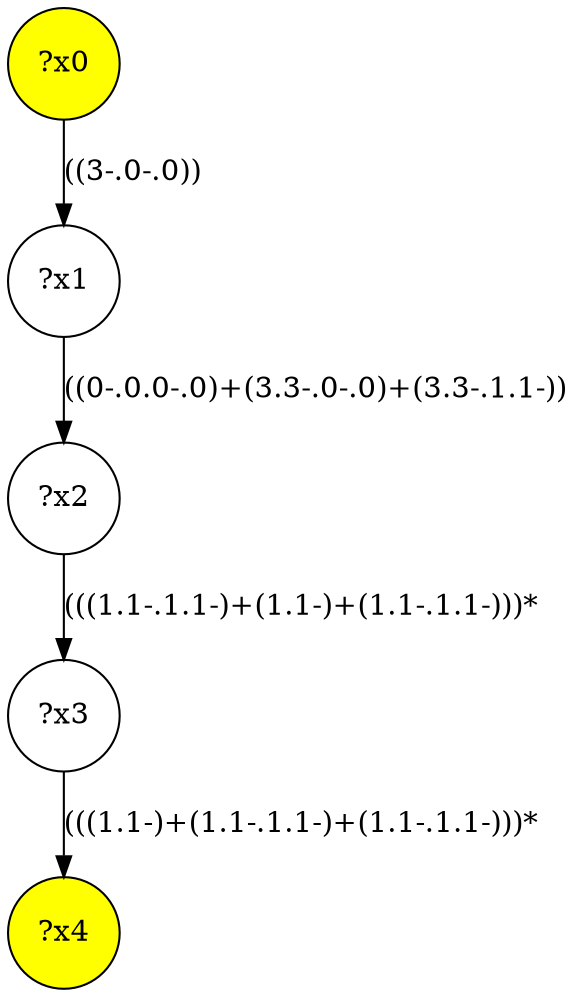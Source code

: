 digraph g {
	x0 [fillcolor="yellow", style="filled," shape=circle, label="?x0"];
	x4 [fillcolor="yellow", style="filled," shape=circle, label="?x4"];
	x1 [shape=circle, label="?x1"];
	x0 -> x1 [label="((3-.0-.0))"];
	x2 [shape=circle, label="?x2"];
	x1 -> x2 [label="((0-.0.0-.0)+(3.3-.0-.0)+(3.3-.1.1-))"];
	x3 [shape=circle, label="?x3"];
	x2 -> x3 [label="(((1.1-.1.1-)+(1.1-)+(1.1-.1.1-)))*"];
	x3 -> x4 [label="(((1.1-)+(1.1-.1.1-)+(1.1-.1.1-)))*"];
}
